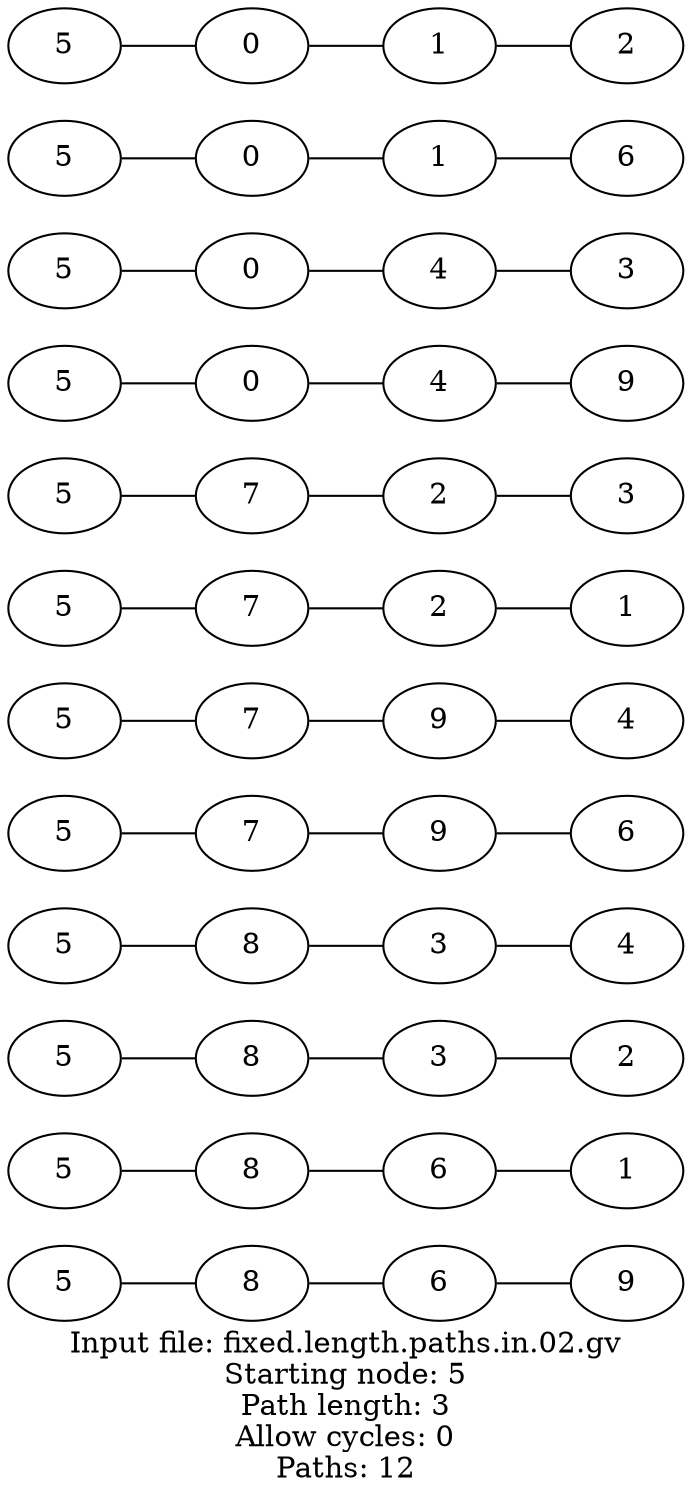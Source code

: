 graph fixed_length_paths
{
	label = "Input file: fixed.length.paths.in.02.gv\nStarting node: 5\nPath length: 3\nAllow cycles: 0\nPaths: 12" rankdir = LR

	"1" [label = "5"]
	"2" [label = "8"]
	"3" [label = "6"]
	"4" [label = "9"]
	"5" [label = "5"]
	"6" [label = "8"]
	"7" [label = "6"]
	"8" [label = "1"]
	"9" [label = "5"]
	"10" [label = "8"]
	"11" [label = "3"]
	"12" [label = "2"]
	"13" [label = "5"]
	"14" [label = "8"]
	"15" [label = "3"]
	"16" [label = "4"]
	"17" [label = "5"]
	"18" [label = "7"]
	"19" [label = "9"]
	"20" [label = "6"]
	"21" [label = "5"]
	"22" [label = "7"]
	"23" [label = "9"]
	"24" [label = "4"]
	"25" [label = "5"]
	"26" [label = "7"]
	"27" [label = "2"]
	"28" [label = "1"]
	"29" [label = "5"]
	"30" [label = "7"]
	"31" [label = "2"]
	"32" [label = "3"]
	"33" [label = "5"]
	"34" [label = "0"]
	"35" [label = "4"]
	"36" [label = "9"]
	"37" [label = "5"]
	"38" [label = "0"]
	"39" [label = "4"]
	"40" [label = "3"]
	"41" [label = "5"]
	"42" [label = "0"]
	"43" [label = "1"]
	"44" [label = "6"]
	"45" [label = "5"]
	"46" [label = "0"]
	"47" [label = "1"]
	"48" [label = "2"]

	"1"  --  "2"  --  "3"  --  "4"
	"5"  --  "6"  --  "7"  --  "8"
	"9"  --  "10"  --  "11"  --  "12"
	"13"  --  "14"  --  "15"  --  "16"
	"17"  --  "18"  --  "19"  --  "20"
	"21"  --  "22"  --  "23"  --  "24"
	"25"  --  "26"  --  "27"  --  "28"
	"29"  --  "30"  --  "31"  --  "32"
	"33"  --  "34"  --  "35"  --  "36"
	"37"  --  "38"  --  "39"  --  "40"
	"41"  --  "42"  --  "43"  --  "44"
	"45"  --  "46"  --  "47"  --  "48"
}
